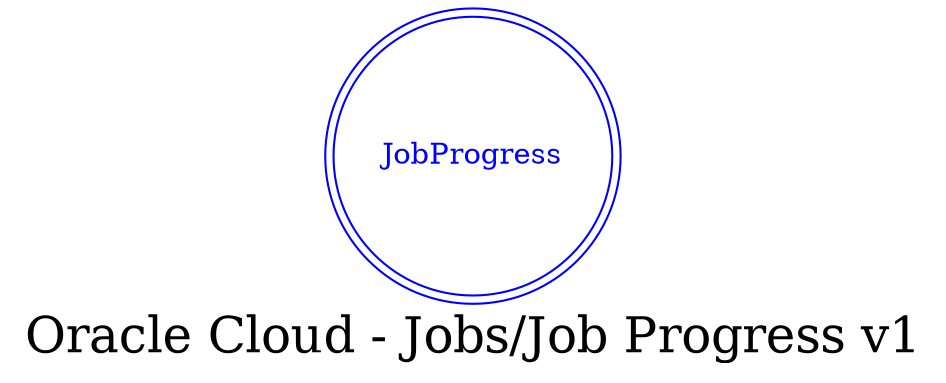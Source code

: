 digraph LexiconGraph {
graph[label="Oracle Cloud - Jobs/Job Progress v1", fontsize=24]
splines=true
"JobProgress" [color=blue, fontcolor=blue, shape=doublecircle]
}
